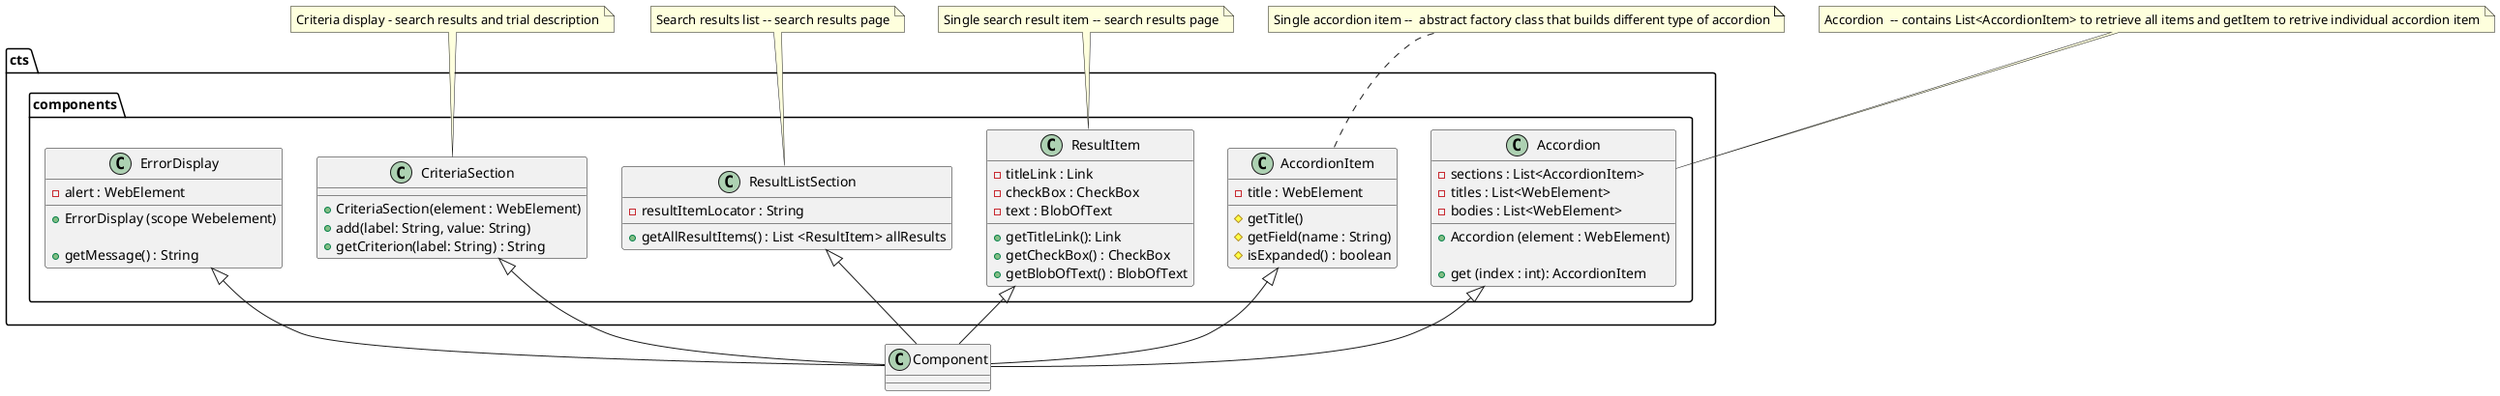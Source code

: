 @startuml

'' Criteria display - search results and trial description
class cts.components.CriteriaSection {
    +CriteriaSection(element : WebElement)
    +add(label: String, value: String)
    +getCriterion(label: String) : String
}
note top: Criteria display - search results and trial description


'' Search results list -- search results page
class cts.components.ResultListSection {
    -resultItemLocator : String

    +getAllResultItems() : List <ResultItem> allResults
}
note top: Search results list -- search results page


'' Single search result item -- search results page
class cts.components.ResultItem {
    -titleLink : Link
    -checkBox : CheckBox
    -text : BlobOfText

    +getTitleLink(): Link
    +getCheckBox() : CheckBox
    +getBlobOfText() : BlobOfText
}
note top: Single search result item -- search results page

class cts.components.AccordionItem {
    -title : WebElement
    
    #getTitle()
    #getField(name : String)
    #isExpanded() : boolean
}
note top: Single accordion item --  abstract factory class that builds different type of accordion

class cts.components.Accordion {
-sections : List<AccordionItem>
- titles : List<WebElement>
- bodies : List<WebElement>

+Accordion (element : WebElement)

+get (index : int): AccordionItem
}
note top: Accordion  -- contains List<AccordionItem> to retrieve all items and getItem to retrive individual accordion item

class cts.components.ErrorDisplay{
- alert : WebElement

+ErrorDisplay (scope Webelement)

+getMessage() : String
}
cts.components.ErrorDisplay <|-- Component
cts.components.AccordionItem <|-- Component
cts.components.Accordion <|-- Component
cts.components.CriteriaSection <|-- Component
cts.components.ResultListSection <|-- Component
cts.components.ResultItem <|-- Component

@enduml
